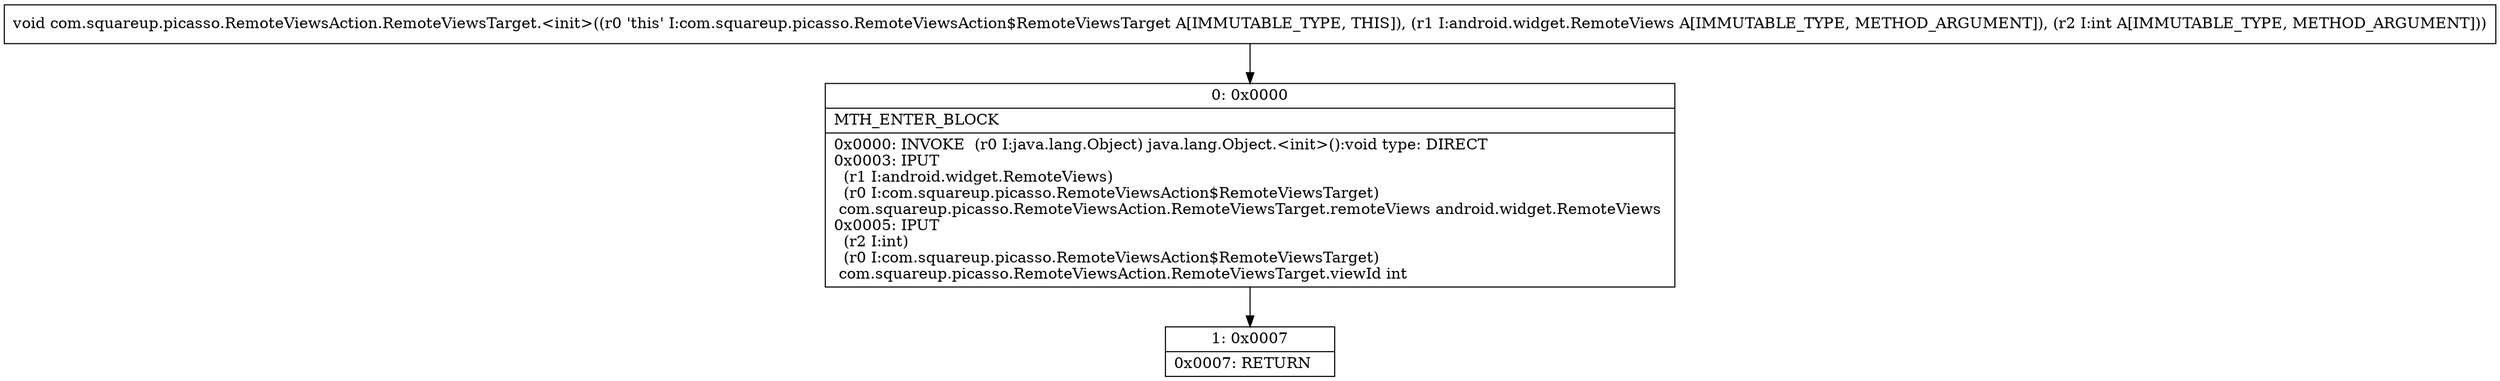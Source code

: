 digraph "CFG forcom.squareup.picasso.RemoteViewsAction.RemoteViewsTarget.\<init\>(Landroid\/widget\/RemoteViews;I)V" {
Node_0 [shape=record,label="{0\:\ 0x0000|MTH_ENTER_BLOCK\l|0x0000: INVOKE  (r0 I:java.lang.Object) java.lang.Object.\<init\>():void type: DIRECT \l0x0003: IPUT  \l  (r1 I:android.widget.RemoteViews)\l  (r0 I:com.squareup.picasso.RemoteViewsAction$RemoteViewsTarget)\l com.squareup.picasso.RemoteViewsAction.RemoteViewsTarget.remoteViews android.widget.RemoteViews \l0x0005: IPUT  \l  (r2 I:int)\l  (r0 I:com.squareup.picasso.RemoteViewsAction$RemoteViewsTarget)\l com.squareup.picasso.RemoteViewsAction.RemoteViewsTarget.viewId int \l}"];
Node_1 [shape=record,label="{1\:\ 0x0007|0x0007: RETURN   \l}"];
MethodNode[shape=record,label="{void com.squareup.picasso.RemoteViewsAction.RemoteViewsTarget.\<init\>((r0 'this' I:com.squareup.picasso.RemoteViewsAction$RemoteViewsTarget A[IMMUTABLE_TYPE, THIS]), (r1 I:android.widget.RemoteViews A[IMMUTABLE_TYPE, METHOD_ARGUMENT]), (r2 I:int A[IMMUTABLE_TYPE, METHOD_ARGUMENT])) }"];
MethodNode -> Node_0;
Node_0 -> Node_1;
}

